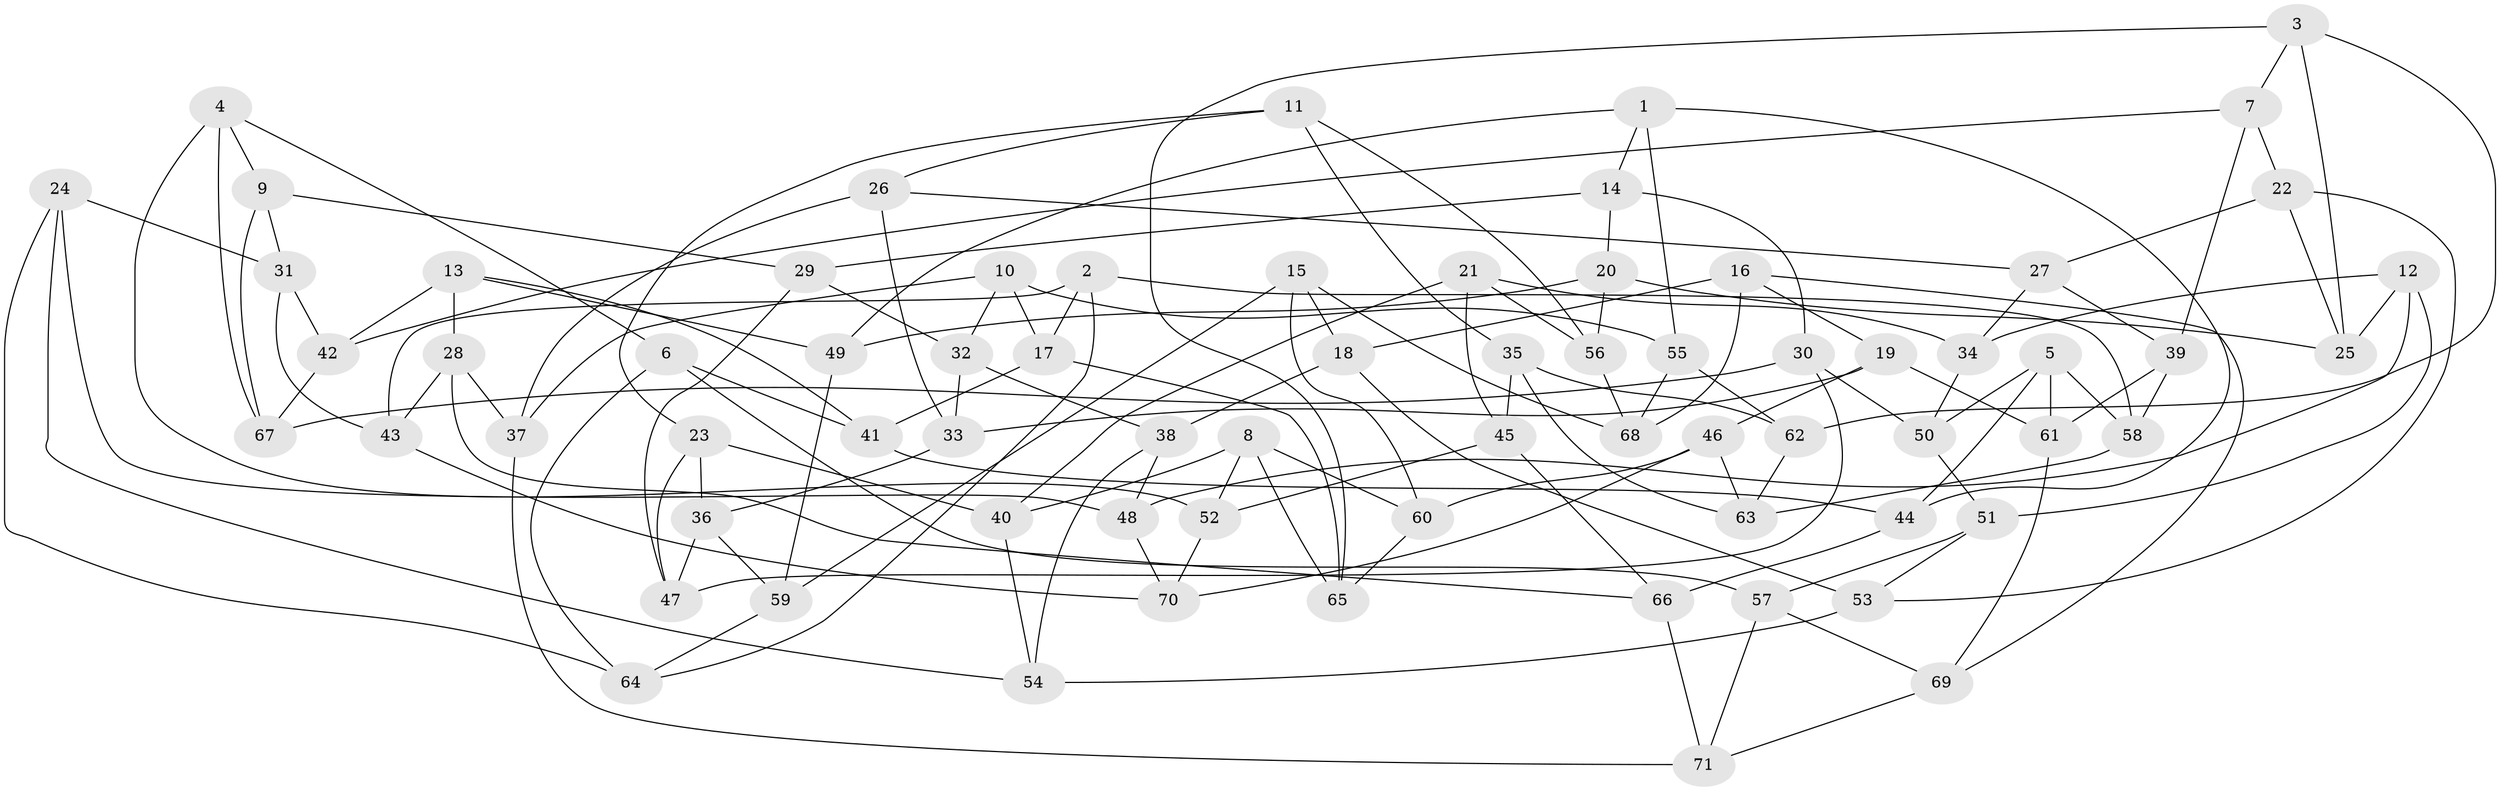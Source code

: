 // coarse degree distribution, {4: 0.4, 5: 0.15555555555555556, 6: 0.4222222222222222, 3: 0.022222222222222223}
// Generated by graph-tools (version 1.1) at 2025/42/03/06/25 10:42:25]
// undirected, 71 vertices, 142 edges
graph export_dot {
graph [start="1"]
  node [color=gray90,style=filled];
  1;
  2;
  3;
  4;
  5;
  6;
  7;
  8;
  9;
  10;
  11;
  12;
  13;
  14;
  15;
  16;
  17;
  18;
  19;
  20;
  21;
  22;
  23;
  24;
  25;
  26;
  27;
  28;
  29;
  30;
  31;
  32;
  33;
  34;
  35;
  36;
  37;
  38;
  39;
  40;
  41;
  42;
  43;
  44;
  45;
  46;
  47;
  48;
  49;
  50;
  51;
  52;
  53;
  54;
  55;
  56;
  57;
  58;
  59;
  60;
  61;
  62;
  63;
  64;
  65;
  66;
  67;
  68;
  69;
  70;
  71;
  1 -- 49;
  1 -- 55;
  1 -- 44;
  1 -- 14;
  2 -- 17;
  2 -- 64;
  2 -- 43;
  2 -- 58;
  3 -- 7;
  3 -- 65;
  3 -- 62;
  3 -- 25;
  4 -- 52;
  4 -- 67;
  4 -- 6;
  4 -- 9;
  5 -- 61;
  5 -- 50;
  5 -- 58;
  5 -- 44;
  6 -- 57;
  6 -- 41;
  6 -- 64;
  7 -- 39;
  7 -- 42;
  7 -- 22;
  8 -- 52;
  8 -- 60;
  8 -- 40;
  8 -- 65;
  9 -- 67;
  9 -- 31;
  9 -- 29;
  10 -- 32;
  10 -- 37;
  10 -- 55;
  10 -- 17;
  11 -- 35;
  11 -- 26;
  11 -- 56;
  11 -- 23;
  12 -- 25;
  12 -- 34;
  12 -- 51;
  12 -- 48;
  13 -- 28;
  13 -- 41;
  13 -- 42;
  13 -- 49;
  14 -- 30;
  14 -- 20;
  14 -- 29;
  15 -- 59;
  15 -- 60;
  15 -- 68;
  15 -- 18;
  16 -- 19;
  16 -- 69;
  16 -- 18;
  16 -- 68;
  17 -- 41;
  17 -- 65;
  18 -- 38;
  18 -- 53;
  19 -- 61;
  19 -- 46;
  19 -- 33;
  20 -- 56;
  20 -- 25;
  20 -- 49;
  21 -- 45;
  21 -- 56;
  21 -- 34;
  21 -- 40;
  22 -- 27;
  22 -- 53;
  22 -- 25;
  23 -- 36;
  23 -- 40;
  23 -- 47;
  24 -- 48;
  24 -- 31;
  24 -- 54;
  24 -- 64;
  26 -- 27;
  26 -- 33;
  26 -- 37;
  27 -- 34;
  27 -- 39;
  28 -- 66;
  28 -- 37;
  28 -- 43;
  29 -- 32;
  29 -- 47;
  30 -- 50;
  30 -- 47;
  30 -- 67;
  31 -- 42;
  31 -- 43;
  32 -- 33;
  32 -- 38;
  33 -- 36;
  34 -- 50;
  35 -- 62;
  35 -- 45;
  35 -- 63;
  36 -- 47;
  36 -- 59;
  37 -- 71;
  38 -- 48;
  38 -- 54;
  39 -- 61;
  39 -- 58;
  40 -- 54;
  41 -- 44;
  42 -- 67;
  43 -- 70;
  44 -- 66;
  45 -- 52;
  45 -- 66;
  46 -- 70;
  46 -- 63;
  46 -- 60;
  48 -- 70;
  49 -- 59;
  50 -- 51;
  51 -- 53;
  51 -- 57;
  52 -- 70;
  53 -- 54;
  55 -- 62;
  55 -- 68;
  56 -- 68;
  57 -- 71;
  57 -- 69;
  58 -- 63;
  59 -- 64;
  60 -- 65;
  61 -- 69;
  62 -- 63;
  66 -- 71;
  69 -- 71;
}
